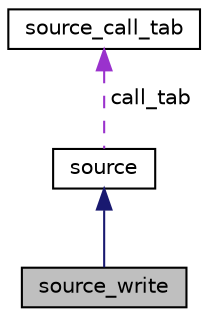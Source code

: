 digraph "source_write"
{
 // LATEX_PDF_SIZE
  edge [fontname="Helvetica",fontsize="10",labelfontname="Helvetica",labelfontsize="10"];
  node [fontname="Helvetica",fontsize="10",shape=record];
  Node1 [label="source_write",height=0.2,width=0.4,color="black", fillcolor="grey75", style="filled", fontcolor="black",tooltip="A class that implements write source."];
  Node2 -> Node1 [dir="back",color="midnightblue",fontsize="10",style="solid",fontname="Helvetica"];
  Node2 [label="source",height=0.2,width=0.4,color="black", fillcolor="white", style="filled",URL="$structsource.html",tooltip="Base abstract class for data source classes."];
  Node3 -> Node2 [dir="back",color="darkorchid3",fontsize="10",style="dashed",label=" call_tab" ,fontname="Helvetica"];
  Node3 [label="source_call_tab",height=0.2,width=0.4,color="black", fillcolor="white", style="filled",URL="$structsource__call__tab.html",tooltip="A virtual method table struct."];
}
